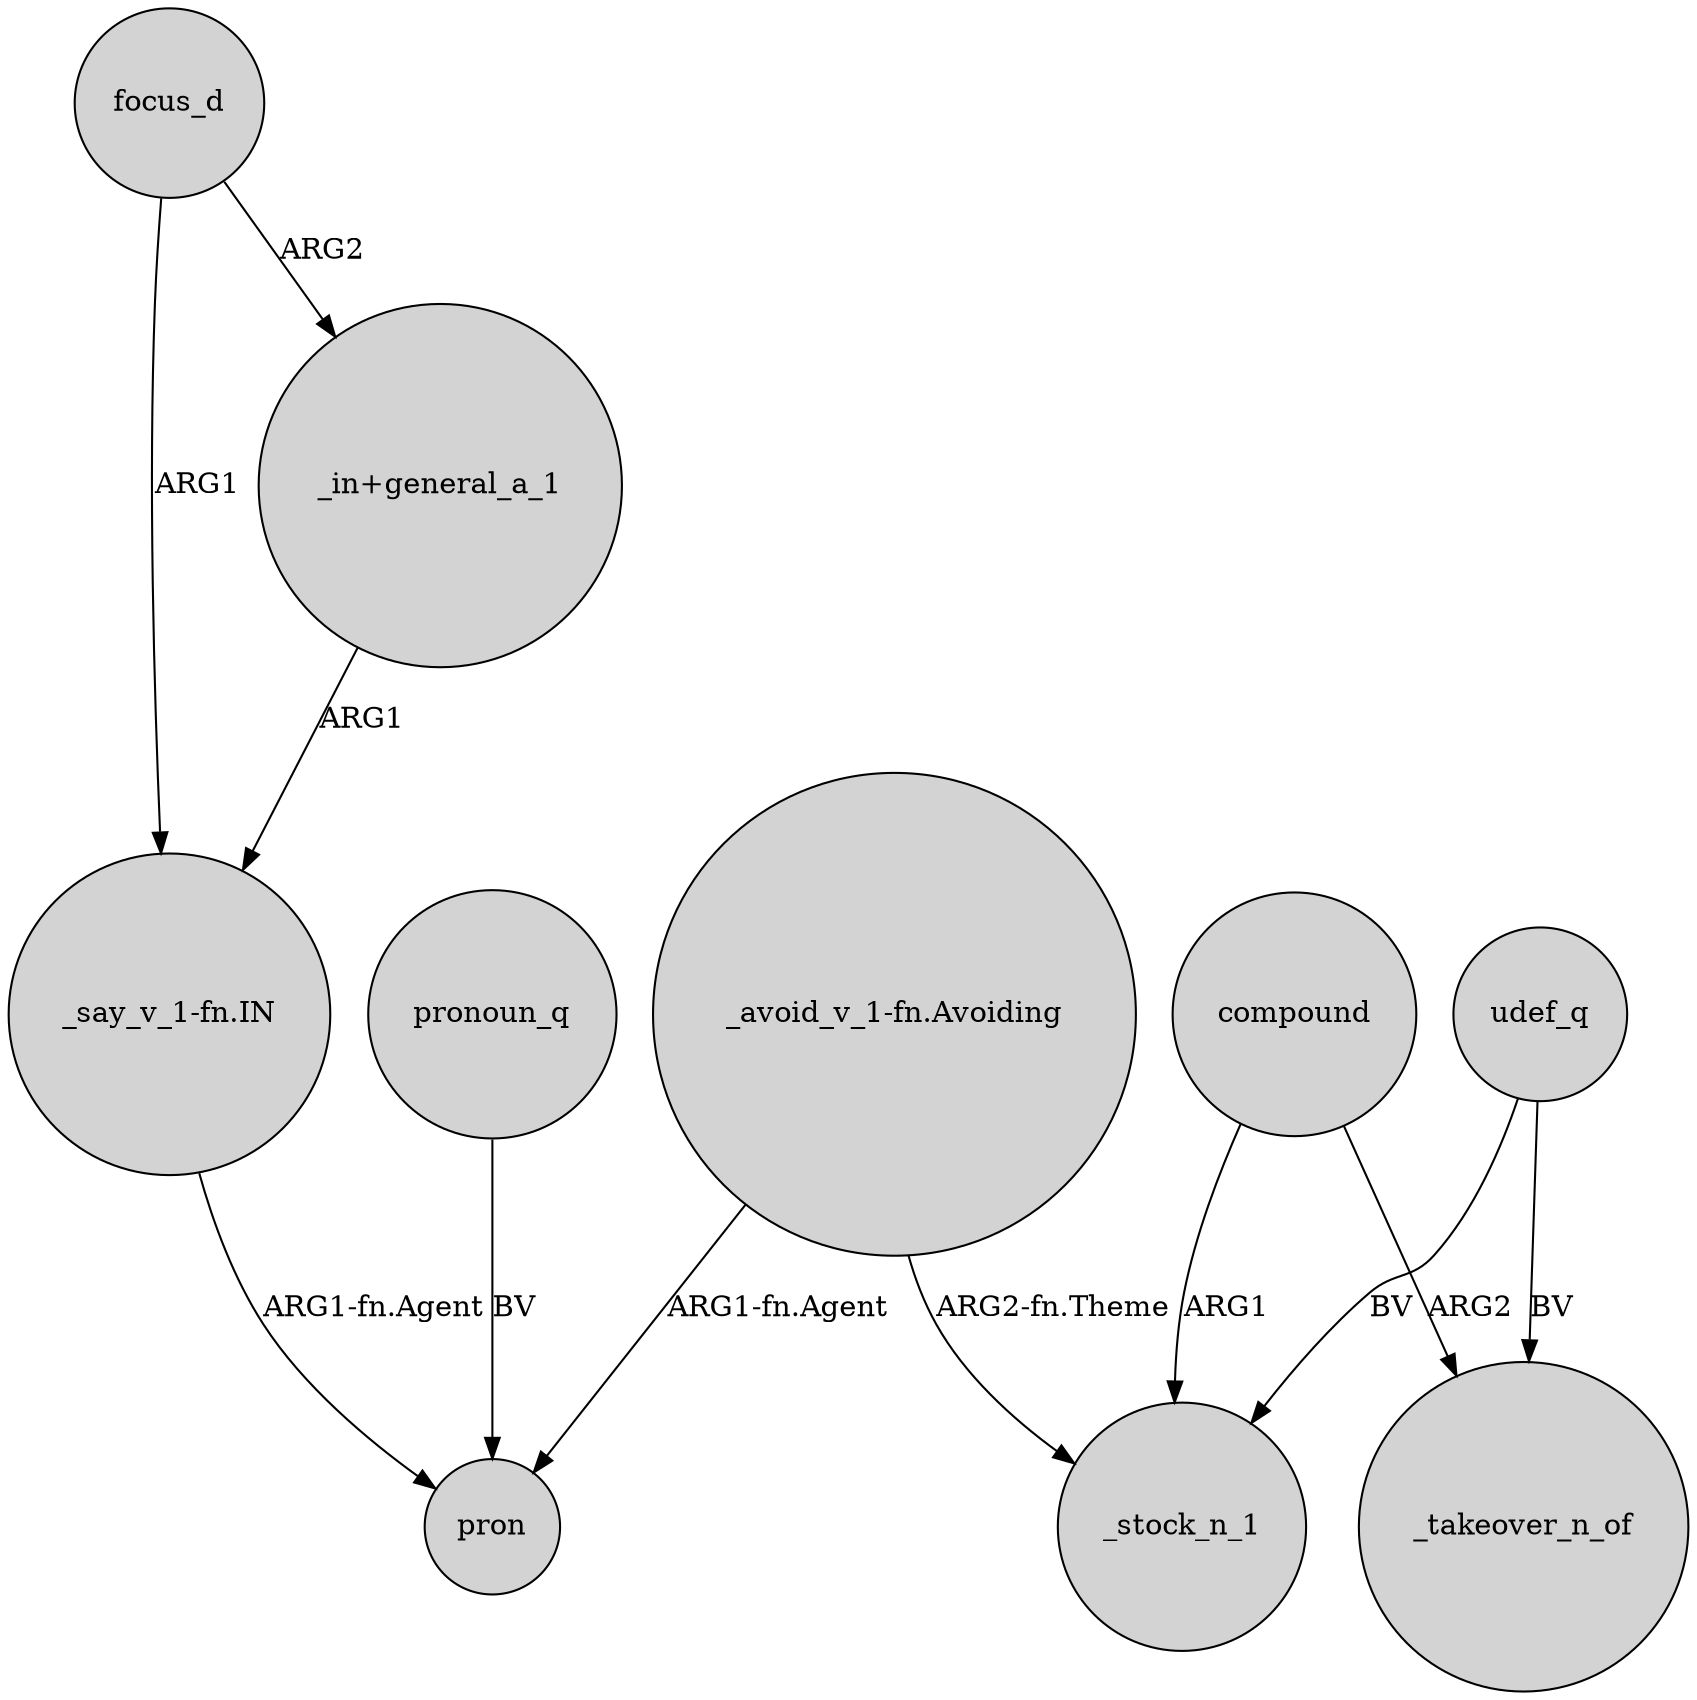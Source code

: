 digraph {
	node [shape=circle style=filled]
	"_say_v_1-fn.IN" -> pron [label="ARG1-fn.Agent"]
	focus_d -> "_in+general_a_1" [label=ARG2]
	"_in+general_a_1" -> "_say_v_1-fn.IN" [label=ARG1]
	"_avoid_v_1-fn.Avoiding" -> pron [label="ARG1-fn.Agent"]
	udef_q -> _stock_n_1 [label=BV]
	compound -> _stock_n_1 [label=ARG1]
	"_avoid_v_1-fn.Avoiding" -> _stock_n_1 [label="ARG2-fn.Theme"]
	focus_d -> "_say_v_1-fn.IN" [label=ARG1]
	compound -> _takeover_n_of [label=ARG2]
	udef_q -> _takeover_n_of [label=BV]
	pronoun_q -> pron [label=BV]
}
